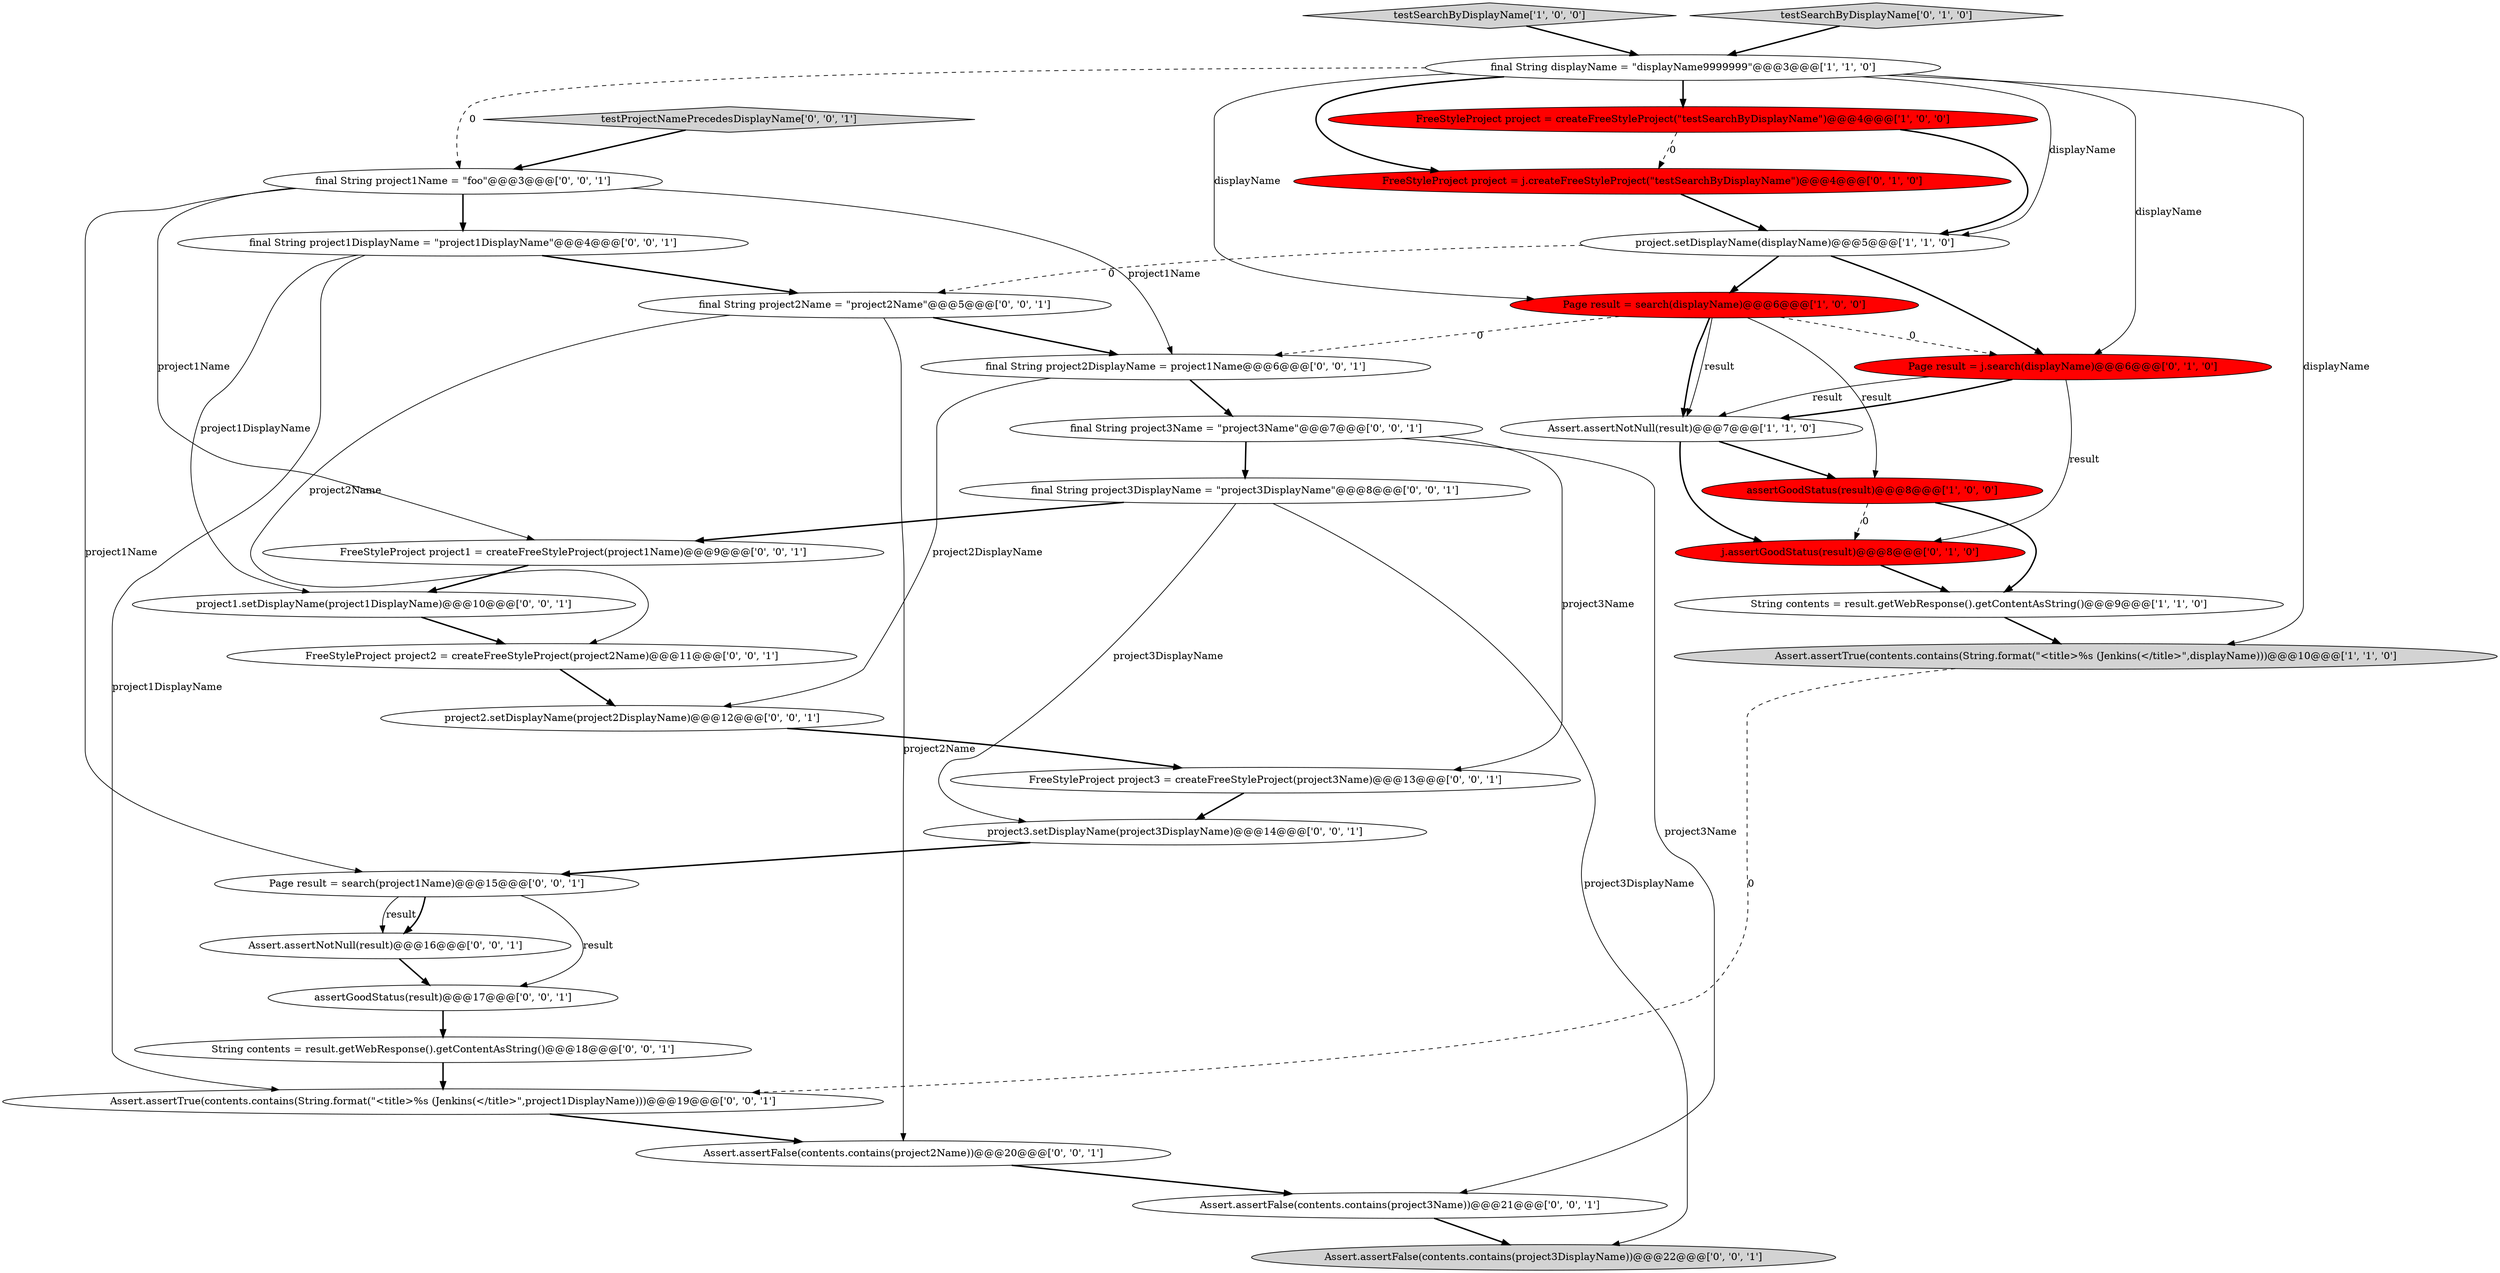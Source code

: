 digraph {
18 [style = filled, label = "project3.setDisplayName(project3DisplayName)@@@14@@@['0', '0', '1']", fillcolor = white, shape = ellipse image = "AAA0AAABBB3BBB"];
26 [style = filled, label = "final String project2DisplayName = project1Name@@@6@@@['0', '0', '1']", fillcolor = white, shape = ellipse image = "AAA0AAABBB3BBB"];
4 [style = filled, label = "project.setDisplayName(displayName)@@@5@@@['1', '1', '0']", fillcolor = white, shape = ellipse image = "AAA0AAABBB1BBB"];
6 [style = filled, label = "Assert.assertNotNull(result)@@@7@@@['1', '1', '0']", fillcolor = white, shape = ellipse image = "AAA0AAABBB1BBB"];
2 [style = filled, label = "assertGoodStatus(result)@@@8@@@['1', '0', '0']", fillcolor = red, shape = ellipse image = "AAA1AAABBB1BBB"];
11 [style = filled, label = "j.assertGoodStatus(result)@@@8@@@['0', '1', '0']", fillcolor = red, shape = ellipse image = "AAA1AAABBB2BBB"];
24 [style = filled, label = "Assert.assertNotNull(result)@@@16@@@['0', '0', '1']", fillcolor = white, shape = ellipse image = "AAA0AAABBB3BBB"];
19 [style = filled, label = "final String project3Name = \"project3Name\"@@@7@@@['0', '0', '1']", fillcolor = white, shape = ellipse image = "AAA0AAABBB3BBB"];
0 [style = filled, label = "final String displayName = \"displayName9999999\"@@@3@@@['1', '1', '0']", fillcolor = white, shape = ellipse image = "AAA0AAABBB1BBB"];
30 [style = filled, label = "testProjectNamePrecedesDisplayName['0', '0', '1']", fillcolor = lightgray, shape = diamond image = "AAA0AAABBB3BBB"];
5 [style = filled, label = "testSearchByDisplayName['1', '0', '0']", fillcolor = lightgray, shape = diamond image = "AAA0AAABBB1BBB"];
20 [style = filled, label = "FreeStyleProject project3 = createFreeStyleProject(project3Name)@@@13@@@['0', '0', '1']", fillcolor = white, shape = ellipse image = "AAA0AAABBB3BBB"];
1 [style = filled, label = "Page result = search(displayName)@@@6@@@['1', '0', '0']", fillcolor = red, shape = ellipse image = "AAA1AAABBB1BBB"];
22 [style = filled, label = "Page result = search(project1Name)@@@15@@@['0', '0', '1']", fillcolor = white, shape = ellipse image = "AAA0AAABBB3BBB"];
25 [style = filled, label = "Assert.assertFalse(contents.contains(project2Name))@@@20@@@['0', '0', '1']", fillcolor = white, shape = ellipse image = "AAA0AAABBB3BBB"];
31 [style = filled, label = "project1.setDisplayName(project1DisplayName)@@@10@@@['0', '0', '1']", fillcolor = white, shape = ellipse image = "AAA0AAABBB3BBB"];
9 [style = filled, label = "testSearchByDisplayName['0', '1', '0']", fillcolor = lightgray, shape = diamond image = "AAA0AAABBB2BBB"];
33 [style = filled, label = "String contents = result.getWebResponse().getContentAsString()@@@18@@@['0', '0', '1']", fillcolor = white, shape = ellipse image = "AAA0AAABBB3BBB"];
7 [style = filled, label = "String contents = result.getWebResponse().getContentAsString()@@@9@@@['1', '1', '0']", fillcolor = white, shape = ellipse image = "AAA0AAABBB1BBB"];
32 [style = filled, label = "assertGoodStatus(result)@@@17@@@['0', '0', '1']", fillcolor = white, shape = ellipse image = "AAA0AAABBB3BBB"];
8 [style = filled, label = "FreeStyleProject project = createFreeStyleProject(\"testSearchByDisplayName\")@@@4@@@['1', '0', '0']", fillcolor = red, shape = ellipse image = "AAA1AAABBB1BBB"];
10 [style = filled, label = "Page result = j.search(displayName)@@@6@@@['0', '1', '0']", fillcolor = red, shape = ellipse image = "AAA1AAABBB2BBB"];
13 [style = filled, label = "Assert.assertFalse(contents.contains(project3Name))@@@21@@@['0', '0', '1']", fillcolor = white, shape = ellipse image = "AAA0AAABBB3BBB"];
29 [style = filled, label = "final String project1DisplayName = \"project1DisplayName\"@@@4@@@['0', '0', '1']", fillcolor = white, shape = ellipse image = "AAA0AAABBB3BBB"];
14 [style = filled, label = "Assert.assertFalse(contents.contains(project3DisplayName))@@@22@@@['0', '0', '1']", fillcolor = lightgray, shape = ellipse image = "AAA0AAABBB3BBB"];
21 [style = filled, label = "final String project2Name = \"project2Name\"@@@5@@@['0', '0', '1']", fillcolor = white, shape = ellipse image = "AAA0AAABBB3BBB"];
15 [style = filled, label = "final String project1Name = \"foo\"@@@3@@@['0', '0', '1']", fillcolor = white, shape = ellipse image = "AAA0AAABBB3BBB"];
12 [style = filled, label = "FreeStyleProject project = j.createFreeStyleProject(\"testSearchByDisplayName\")@@@4@@@['0', '1', '0']", fillcolor = red, shape = ellipse image = "AAA1AAABBB2BBB"];
17 [style = filled, label = "Assert.assertTrue(contents.contains(String.format(\"<title>%s (Jenkins(</title>\",project1DisplayName)))@@@19@@@['0', '0', '1']", fillcolor = white, shape = ellipse image = "AAA0AAABBB3BBB"];
28 [style = filled, label = "final String project3DisplayName = \"project3DisplayName\"@@@8@@@['0', '0', '1']", fillcolor = white, shape = ellipse image = "AAA0AAABBB3BBB"];
27 [style = filled, label = "FreeStyleProject project1 = createFreeStyleProject(project1Name)@@@9@@@['0', '0', '1']", fillcolor = white, shape = ellipse image = "AAA0AAABBB3BBB"];
3 [style = filled, label = "Assert.assertTrue(contents.contains(String.format(\"<title>%s (Jenkins(</title>\",displayName)))@@@10@@@['1', '1', '0']", fillcolor = lightgray, shape = ellipse image = "AAA0AAABBB1BBB"];
23 [style = filled, label = "FreeStyleProject project2 = createFreeStyleProject(project2Name)@@@11@@@['0', '0', '1']", fillcolor = white, shape = ellipse image = "AAA0AAABBB3BBB"];
16 [style = filled, label = "project2.setDisplayName(project2DisplayName)@@@12@@@['0', '0', '1']", fillcolor = white, shape = ellipse image = "AAA0AAABBB3BBB"];
4->10 [style = bold, label=""];
17->25 [style = bold, label=""];
10->6 [style = solid, label="result"];
23->16 [style = bold, label=""];
31->23 [style = bold, label=""];
3->17 [style = dashed, label="0"];
9->0 [style = bold, label=""];
25->13 [style = bold, label=""];
1->26 [style = dashed, label="0"];
21->23 [style = solid, label="project2Name"];
0->12 [style = bold, label=""];
24->32 [style = bold, label=""];
29->31 [style = solid, label="project1DisplayName"];
0->15 [style = dashed, label="0"];
27->31 [style = bold, label=""];
8->12 [style = dashed, label="0"];
19->20 [style = solid, label="project3Name"];
1->10 [style = dashed, label="0"];
0->10 [style = solid, label="displayName"];
1->6 [style = solid, label="result"];
19->13 [style = solid, label="project3Name"];
26->19 [style = bold, label=""];
26->16 [style = solid, label="project2DisplayName"];
4->21 [style = dashed, label="0"];
21->25 [style = solid, label="project2Name"];
10->6 [style = bold, label=""];
15->22 [style = solid, label="project1Name"];
29->21 [style = bold, label=""];
7->3 [style = bold, label=""];
32->33 [style = bold, label=""];
6->2 [style = bold, label=""];
20->18 [style = bold, label=""];
21->26 [style = bold, label=""];
22->32 [style = solid, label="result"];
1->6 [style = bold, label=""];
18->22 [style = bold, label=""];
5->0 [style = bold, label=""];
12->4 [style = bold, label=""];
0->1 [style = solid, label="displayName"];
28->18 [style = solid, label="project3DisplayName"];
22->24 [style = solid, label="result"];
6->11 [style = bold, label=""];
0->8 [style = bold, label=""];
28->14 [style = solid, label="project3DisplayName"];
2->11 [style = dashed, label="0"];
15->27 [style = solid, label="project1Name"];
4->1 [style = bold, label=""];
0->4 [style = solid, label="displayName"];
19->28 [style = bold, label=""];
8->4 [style = bold, label=""];
2->7 [style = bold, label=""];
28->27 [style = bold, label=""];
22->24 [style = bold, label=""];
0->3 [style = solid, label="displayName"];
10->11 [style = solid, label="result"];
16->20 [style = bold, label=""];
15->26 [style = solid, label="project1Name"];
29->17 [style = solid, label="project1DisplayName"];
13->14 [style = bold, label=""];
1->2 [style = solid, label="result"];
15->29 [style = bold, label=""];
11->7 [style = bold, label=""];
30->15 [style = bold, label=""];
33->17 [style = bold, label=""];
}
